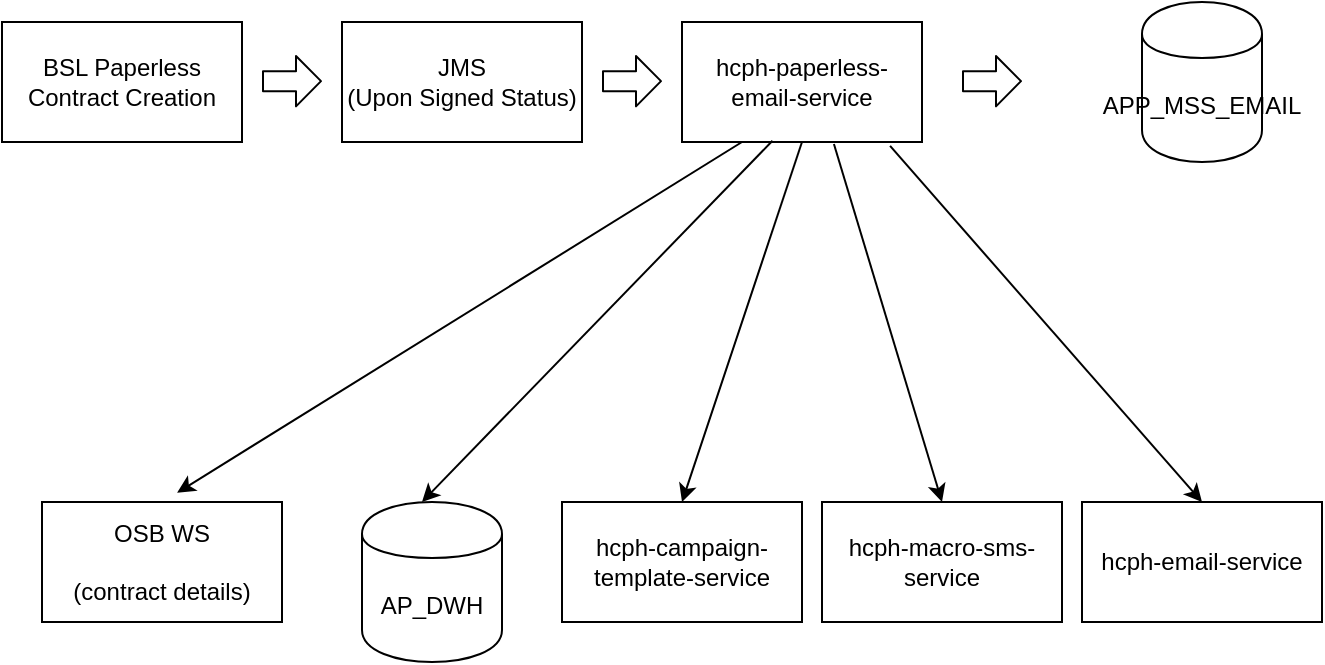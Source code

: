 <mxfile version="13.3.5" type="github">
  <diagram id="Rrd9GqQXTeRQgiswFys7" name="Page-1">
    <mxGraphModel dx="1422" dy="772" grid="1" gridSize="10" guides="1" tooltips="1" connect="1" arrows="1" fold="1" page="1" pageScale="1" pageWidth="1100" pageHeight="850" math="0" shadow="0">
      <root>
        <mxCell id="0" />
        <mxCell id="1" parent="0" />
        <mxCell id="Tfnyzn6yFj3FYo8BwNDY-5" value="BSL Paperless&lt;br&gt;Contract Creation" style="rounded=0;whiteSpace=wrap;html=1;" parent="1" vertex="1">
          <mxGeometry x="190" y="220" width="120" height="60" as="geometry" />
        </mxCell>
        <mxCell id="Tfnyzn6yFj3FYo8BwNDY-6" value="JMS&lt;br&gt;(Upon Signed Status)" style="rounded=0;whiteSpace=wrap;html=1;" parent="1" vertex="1">
          <mxGeometry x="360" y="220" width="120" height="60" as="geometry" />
        </mxCell>
        <mxCell id="Tfnyzn6yFj3FYo8BwNDY-7" value="hcph-paperless-email-service" style="rounded=0;whiteSpace=wrap;html=1;" parent="1" vertex="1">
          <mxGeometry x="530" y="220" width="120" height="60" as="geometry" />
        </mxCell>
        <mxCell id="Tfnyzn6yFj3FYo8BwNDY-8" value="hcph-macro-sms-service" style="rounded=0;whiteSpace=wrap;html=1;" parent="1" vertex="1">
          <mxGeometry x="600" y="460" width="120" height="60" as="geometry" />
        </mxCell>
        <mxCell id="Tfnyzn6yFj3FYo8BwNDY-10" value="OSB WS&lt;br&gt;&lt;br&gt;(contract details)&lt;br&gt;" style="rounded=0;whiteSpace=wrap;html=1;" parent="1" vertex="1">
          <mxGeometry x="210" y="460" width="120" height="60" as="geometry" />
        </mxCell>
        <mxCell id="Tfnyzn6yFj3FYo8BwNDY-11" value="" style="endArrow=classic;html=1;exitX=0.25;exitY=1;exitDx=0;exitDy=0;entryX=0.563;entryY=-0.077;entryDx=0;entryDy=0;entryPerimeter=0;" parent="1" source="Tfnyzn6yFj3FYo8BwNDY-7" target="Tfnyzn6yFj3FYo8BwNDY-10" edge="1">
          <mxGeometry width="50" height="50" relative="1" as="geometry">
            <mxPoint x="550" y="370" as="sourcePoint" />
            <mxPoint x="440" y="430" as="targetPoint" />
          </mxGeometry>
        </mxCell>
        <mxCell id="Tfnyzn6yFj3FYo8BwNDY-13" value="" style="endArrow=classic;html=1;exitX=0.377;exitY=0.99;exitDx=0;exitDy=0;entryX=0.5;entryY=0;entryDx=0;entryDy=0;exitPerimeter=0;" parent="1" source="Tfnyzn6yFj3FYo8BwNDY-7" edge="1">
          <mxGeometry width="50" height="50" relative="1" as="geometry">
            <mxPoint x="590" y="370" as="sourcePoint" />
            <mxPoint x="400" y="460" as="targetPoint" />
          </mxGeometry>
        </mxCell>
        <mxCell id="Tfnyzn6yFj3FYo8BwNDY-14" value="" style="endArrow=classic;html=1;exitX=0.633;exitY=1.017;exitDx=0;exitDy=0;entryX=0.5;entryY=0;entryDx=0;entryDy=0;exitPerimeter=0;" parent="1" source="Tfnyzn6yFj3FYo8BwNDY-7" target="Tfnyzn6yFj3FYo8BwNDY-8" edge="1">
          <mxGeometry width="50" height="50" relative="1" as="geometry">
            <mxPoint x="590" y="370" as="sourcePoint" />
            <mxPoint x="460" y="450" as="targetPoint" />
          </mxGeometry>
        </mxCell>
        <mxCell id="Tfnyzn6yFj3FYo8BwNDY-15" value="&lt;span&gt;hcph-campaign-template-service&lt;/span&gt;" style="rounded=0;whiteSpace=wrap;html=1;" parent="1" vertex="1">
          <mxGeometry x="470" y="460" width="120" height="60" as="geometry" />
        </mxCell>
        <mxCell id="Tfnyzn6yFj3FYo8BwNDY-16" value="" style="endArrow=classic;html=1;exitX=0.5;exitY=1;exitDx=0;exitDy=0;entryX=0.5;entryY=0;entryDx=0;entryDy=0;" parent="1" source="Tfnyzn6yFj3FYo8BwNDY-7" target="Tfnyzn6yFj3FYo8BwNDY-15" edge="1">
          <mxGeometry width="50" height="50" relative="1" as="geometry">
            <mxPoint x="585.24" y="369.4" as="sourcePoint" />
            <mxPoint x="490" y="510" as="targetPoint" />
          </mxGeometry>
        </mxCell>
        <mxCell id="Tfnyzn6yFj3FYo8BwNDY-17" value="APP_MSS_EMAIL" style="shape=cylinder;whiteSpace=wrap;html=1;boundedLbl=1;backgroundOutline=1;" parent="1" vertex="1">
          <mxGeometry x="760" y="210" width="60" height="80" as="geometry" />
        </mxCell>
        <mxCell id="Tfnyzn6yFj3FYo8BwNDY-20" value="" style="shape=flexArrow;endArrow=classic;html=1;endWidth=14.167;endSize=3.833;" parent="1" edge="1">
          <mxGeometry width="50" height="50" relative="1" as="geometry">
            <mxPoint x="320" y="249.58" as="sourcePoint" />
            <mxPoint x="350" y="249.58" as="targetPoint" />
          </mxGeometry>
        </mxCell>
        <mxCell id="Tfnyzn6yFj3FYo8BwNDY-21" value="" style="shape=flexArrow;endArrow=classic;html=1;endWidth=14.167;endSize=3.833;" parent="1" edge="1">
          <mxGeometry width="50" height="50" relative="1" as="geometry">
            <mxPoint x="490" y="249.58" as="sourcePoint" />
            <mxPoint x="520" y="249.58" as="targetPoint" />
          </mxGeometry>
        </mxCell>
        <mxCell id="Tfnyzn6yFj3FYo8BwNDY-22" value="" style="shape=flexArrow;endArrow=classic;html=1;endWidth=14.167;endSize=3.833;" parent="1" edge="1">
          <mxGeometry width="50" height="50" relative="1" as="geometry">
            <mxPoint x="670" y="249.58" as="sourcePoint" />
            <mxPoint x="700" y="249.58" as="targetPoint" />
          </mxGeometry>
        </mxCell>
        <mxCell id="6rOeg_xijZ50cW1aTGgv-3" value="&lt;span&gt;hcph-email-service&lt;/span&gt;" style="rounded=0;whiteSpace=wrap;html=1;" vertex="1" parent="1">
          <mxGeometry x="730" y="460" width="120" height="60" as="geometry" />
        </mxCell>
        <mxCell id="6rOeg_xijZ50cW1aTGgv-4" value="AP_DWH" style="shape=cylinder;whiteSpace=wrap;html=1;boundedLbl=1;backgroundOutline=1;" vertex="1" parent="1">
          <mxGeometry x="370" y="460" width="70" height="80" as="geometry" />
        </mxCell>
        <mxCell id="6rOeg_xijZ50cW1aTGgv-5" value="" style="endArrow=classic;html=1;exitX=0.867;exitY=1.033;exitDx=0;exitDy=0;entryX=0.5;entryY=0;entryDx=0;entryDy=0;exitPerimeter=0;" edge="1" parent="1" source="Tfnyzn6yFj3FYo8BwNDY-7" target="6rOeg_xijZ50cW1aTGgv-3">
          <mxGeometry width="50" height="50" relative="1" as="geometry">
            <mxPoint x="615.96" y="291.02" as="sourcePoint" />
            <mxPoint x="670" y="470" as="targetPoint" />
          </mxGeometry>
        </mxCell>
      </root>
    </mxGraphModel>
  </diagram>
</mxfile>
